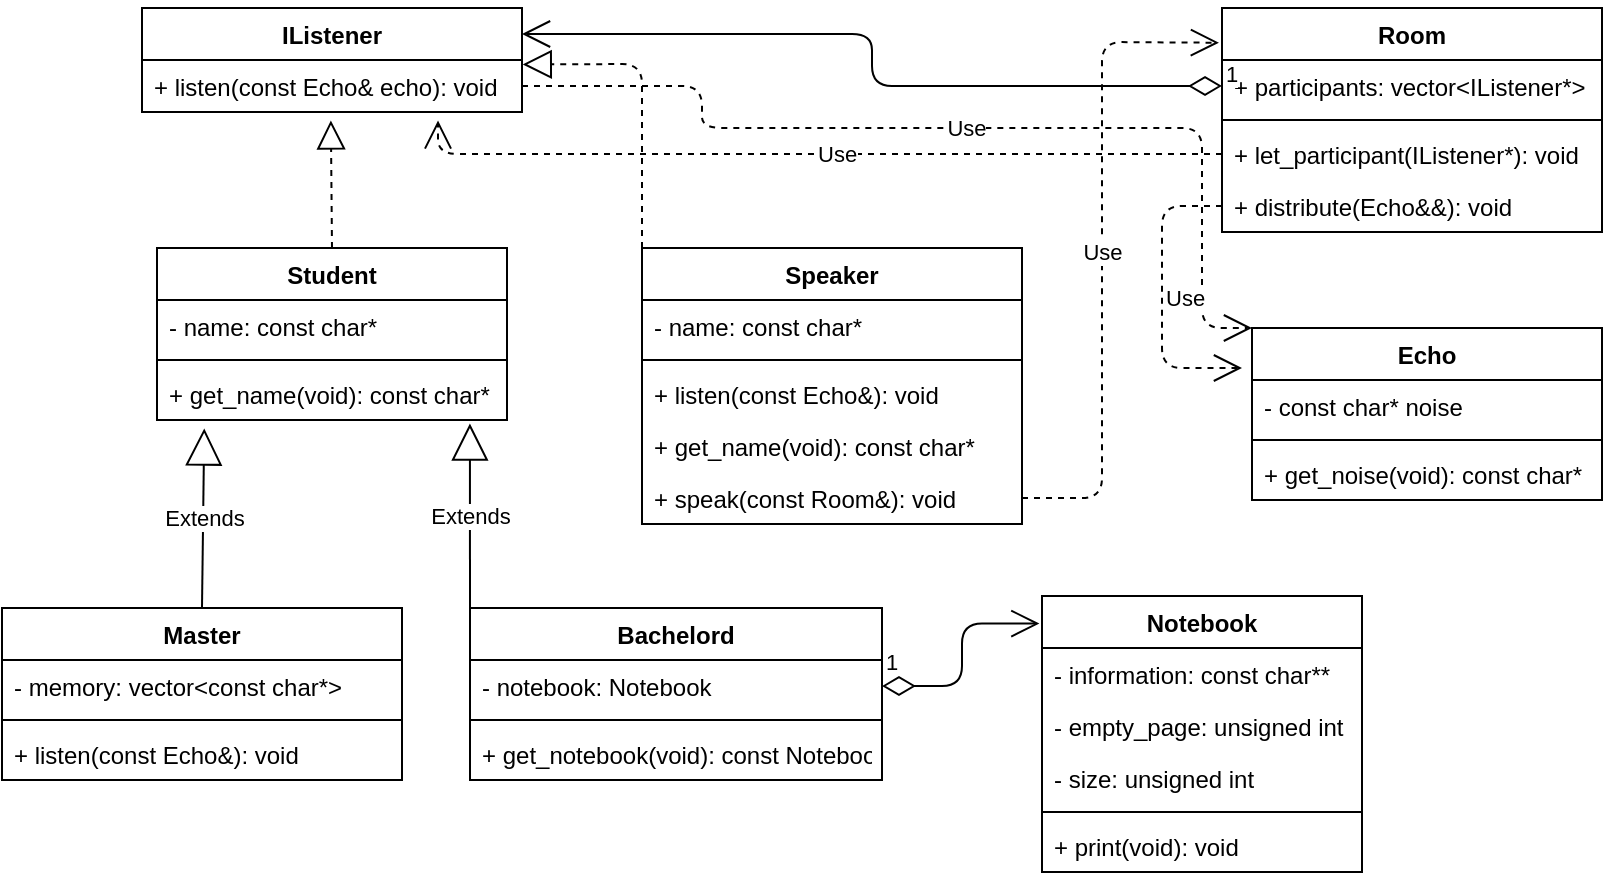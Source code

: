 <mxfile version="15.3.5" type="github">
  <diagram id="tt0GI8Z6bodVGkW7bVP3" name="Page-1">
    <mxGraphModel dx="1038" dy="579" grid="1" gridSize="10" guides="1" tooltips="1" connect="1" arrows="1" fold="1" page="1" pageScale="1" pageWidth="827" pageHeight="1169" math="0" shadow="0">
      <root>
        <mxCell id="0" />
        <mxCell id="1" parent="0" />
        <mxCell id="Qsi2ndbigSoOBBqly5XJ-3" value="IListener" style="swimlane;fontStyle=1;childLayout=stackLayout;horizontal=1;startSize=26;fillColor=none;horizontalStack=0;resizeParent=1;resizeParentMax=0;resizeLast=0;collapsible=1;marginBottom=0;hachureGap=4;pointerEvents=0;" vertex="1" parent="1">
          <mxGeometry x="90" y="40" width="190" height="52" as="geometry">
            <mxRectangle x="90" y="50" width="80" height="26" as="alternateBounds" />
          </mxGeometry>
        </mxCell>
        <mxCell id="Qsi2ndbigSoOBBqly5XJ-4" value="+ listen(const Echo&amp; echo): void" style="text;strokeColor=none;fillColor=none;align=left;verticalAlign=top;spacingLeft=4;spacingRight=4;overflow=hidden;rotatable=0;points=[[0,0.5],[1,0.5]];portConstraint=eastwest;" vertex="1" parent="Qsi2ndbigSoOBBqly5XJ-3">
          <mxGeometry y="26" width="190" height="26" as="geometry" />
        </mxCell>
        <mxCell id="Qsi2ndbigSoOBBqly5XJ-7" value="Student" style="swimlane;fontStyle=1;align=center;verticalAlign=top;childLayout=stackLayout;horizontal=1;startSize=26;horizontalStack=0;resizeParent=1;resizeParentMax=0;resizeLast=0;collapsible=1;marginBottom=0;hachureGap=4;pointerEvents=0;" vertex="1" parent="1">
          <mxGeometry x="97.5" y="160" width="175" height="86" as="geometry" />
        </mxCell>
        <mxCell id="Qsi2ndbigSoOBBqly5XJ-8" value="- name: const char*" style="text;strokeColor=none;fillColor=none;align=left;verticalAlign=top;spacingLeft=4;spacingRight=4;overflow=hidden;rotatable=0;points=[[0,0.5],[1,0.5]];portConstraint=eastwest;" vertex="1" parent="Qsi2ndbigSoOBBqly5XJ-7">
          <mxGeometry y="26" width="175" height="26" as="geometry" />
        </mxCell>
        <mxCell id="Qsi2ndbigSoOBBqly5XJ-9" value="" style="line;strokeWidth=1;fillColor=none;align=left;verticalAlign=middle;spacingTop=-1;spacingLeft=3;spacingRight=3;rotatable=0;labelPosition=right;points=[];portConstraint=eastwest;" vertex="1" parent="Qsi2ndbigSoOBBqly5XJ-7">
          <mxGeometry y="52" width="175" height="8" as="geometry" />
        </mxCell>
        <mxCell id="Qsi2ndbigSoOBBqly5XJ-10" value="+ get_name(void): const char*" style="text;strokeColor=none;fillColor=none;align=left;verticalAlign=top;spacingLeft=4;spacingRight=4;overflow=hidden;rotatable=0;points=[[0,0.5],[1,0.5]];portConstraint=eastwest;" vertex="1" parent="Qsi2ndbigSoOBBqly5XJ-7">
          <mxGeometry y="60" width="175" height="26" as="geometry" />
        </mxCell>
        <mxCell id="Qsi2ndbigSoOBBqly5XJ-11" value="Master" style="swimlane;fontStyle=1;align=center;verticalAlign=top;childLayout=stackLayout;horizontal=1;startSize=26;horizontalStack=0;resizeParent=1;resizeParentMax=0;resizeLast=0;collapsible=1;marginBottom=0;hachureGap=4;pointerEvents=0;" vertex="1" parent="1">
          <mxGeometry x="20" y="340" width="200" height="86" as="geometry" />
        </mxCell>
        <mxCell id="Qsi2ndbigSoOBBqly5XJ-12" value="- memory: vector&lt;const char*&gt;" style="text;strokeColor=none;fillColor=none;align=left;verticalAlign=top;spacingLeft=4;spacingRight=4;overflow=hidden;rotatable=0;points=[[0,0.5],[1,0.5]];portConstraint=eastwest;" vertex="1" parent="Qsi2ndbigSoOBBqly5XJ-11">
          <mxGeometry y="26" width="200" height="26" as="geometry" />
        </mxCell>
        <mxCell id="Qsi2ndbigSoOBBqly5XJ-13" value="" style="line;strokeWidth=1;fillColor=none;align=left;verticalAlign=middle;spacingTop=-1;spacingLeft=3;spacingRight=3;rotatable=0;labelPosition=right;points=[];portConstraint=eastwest;" vertex="1" parent="Qsi2ndbigSoOBBqly5XJ-11">
          <mxGeometry y="52" width="200" height="8" as="geometry" />
        </mxCell>
        <mxCell id="Qsi2ndbigSoOBBqly5XJ-14" value="+ listen(const Echo&amp;): void" style="text;strokeColor=none;fillColor=none;align=left;verticalAlign=top;spacingLeft=4;spacingRight=4;overflow=hidden;rotatable=0;points=[[0,0.5],[1,0.5]];portConstraint=eastwest;" vertex="1" parent="Qsi2ndbigSoOBBqly5XJ-11">
          <mxGeometry y="60" width="200" height="26" as="geometry" />
        </mxCell>
        <mxCell id="Qsi2ndbigSoOBBqly5XJ-15" value="Bachelord" style="swimlane;fontStyle=1;align=center;verticalAlign=top;childLayout=stackLayout;horizontal=1;startSize=26;horizontalStack=0;resizeParent=1;resizeParentMax=0;resizeLast=0;collapsible=1;marginBottom=0;hachureGap=4;pointerEvents=0;" vertex="1" parent="1">
          <mxGeometry x="254" y="340" width="206" height="86" as="geometry" />
        </mxCell>
        <mxCell id="Qsi2ndbigSoOBBqly5XJ-16" value="- notebook: Notebook" style="text;strokeColor=none;fillColor=none;align=left;verticalAlign=top;spacingLeft=4;spacingRight=4;overflow=hidden;rotatable=0;points=[[0,0.5],[1,0.5]];portConstraint=eastwest;" vertex="1" parent="Qsi2ndbigSoOBBqly5XJ-15">
          <mxGeometry y="26" width="206" height="26" as="geometry" />
        </mxCell>
        <mxCell id="Qsi2ndbigSoOBBqly5XJ-17" value="" style="line;strokeWidth=1;fillColor=none;align=left;verticalAlign=middle;spacingTop=-1;spacingLeft=3;spacingRight=3;rotatable=0;labelPosition=right;points=[];portConstraint=eastwest;" vertex="1" parent="Qsi2ndbigSoOBBqly5XJ-15">
          <mxGeometry y="52" width="206" height="8" as="geometry" />
        </mxCell>
        <mxCell id="Qsi2ndbigSoOBBqly5XJ-18" value="+ get_notebook(void): const Notebook&amp;" style="text;strokeColor=none;fillColor=none;align=left;verticalAlign=top;spacingLeft=4;spacingRight=4;overflow=hidden;rotatable=0;points=[[0,0.5],[1,0.5]];portConstraint=eastwest;" vertex="1" parent="Qsi2ndbigSoOBBqly5XJ-15">
          <mxGeometry y="60" width="206" height="26" as="geometry" />
        </mxCell>
        <object label="Notebook" id="Qsi2ndbigSoOBBqly5XJ-19">
          <mxCell style="swimlane;fontStyle=1;align=center;verticalAlign=top;childLayout=stackLayout;horizontal=1;startSize=26;horizontalStack=0;resizeParent=1;resizeParentMax=0;resizeLast=0;collapsible=1;marginBottom=0;hachureGap=4;pointerEvents=0;" vertex="1" parent="1">
            <mxGeometry x="540" y="334" width="160" height="138" as="geometry" />
          </mxCell>
        </object>
        <mxCell id="Qsi2ndbigSoOBBqly5XJ-25" value="- information: const char**" style="text;strokeColor=none;fillColor=none;align=left;verticalAlign=top;spacingLeft=4;spacingRight=4;overflow=hidden;rotatable=0;points=[[0,0.5],[1,0.5]];portConstraint=eastwest;" vertex="1" parent="Qsi2ndbigSoOBBqly5XJ-19">
          <mxGeometry y="26" width="160" height="26" as="geometry" />
        </mxCell>
        <mxCell id="Qsi2ndbigSoOBBqly5XJ-24" value="- empty_page: unsigned int" style="text;strokeColor=none;fillColor=none;align=left;verticalAlign=top;spacingLeft=4;spacingRight=4;overflow=hidden;rotatable=0;points=[[0,0.5],[1,0.5]];portConstraint=eastwest;" vertex="1" parent="Qsi2ndbigSoOBBqly5XJ-19">
          <mxGeometry y="52" width="160" height="26" as="geometry" />
        </mxCell>
        <mxCell id="Qsi2ndbigSoOBBqly5XJ-20" value="- size: unsigned int" style="text;strokeColor=none;fillColor=none;align=left;verticalAlign=top;spacingLeft=4;spacingRight=4;overflow=hidden;rotatable=0;points=[[0,0.5],[1,0.5]];portConstraint=eastwest;" vertex="1" parent="Qsi2ndbigSoOBBqly5XJ-19">
          <mxGeometry y="78" width="160" height="26" as="geometry" />
        </mxCell>
        <mxCell id="Qsi2ndbigSoOBBqly5XJ-21" value="" style="line;strokeWidth=1;fillColor=none;align=left;verticalAlign=middle;spacingTop=-1;spacingLeft=3;spacingRight=3;rotatable=0;labelPosition=right;points=[];portConstraint=eastwest;" vertex="1" parent="Qsi2ndbigSoOBBqly5XJ-19">
          <mxGeometry y="104" width="160" height="8" as="geometry" />
        </mxCell>
        <mxCell id="Qsi2ndbigSoOBBqly5XJ-22" value="+ print(void): void" style="text;strokeColor=none;fillColor=none;align=left;verticalAlign=top;spacingLeft=4;spacingRight=4;overflow=hidden;rotatable=0;points=[[0,0.5],[1,0.5]];portConstraint=eastwest;" vertex="1" parent="Qsi2ndbigSoOBBqly5XJ-19">
          <mxGeometry y="112" width="160" height="26" as="geometry" />
        </mxCell>
        <mxCell id="Qsi2ndbigSoOBBqly5XJ-26" value="Speaker" style="swimlane;fontStyle=1;align=center;verticalAlign=top;childLayout=stackLayout;horizontal=1;startSize=26;horizontalStack=0;resizeParent=1;resizeParentMax=0;resizeLast=0;collapsible=1;marginBottom=0;hachureGap=4;pointerEvents=0;" vertex="1" parent="1">
          <mxGeometry x="340" y="160" width="190" height="138" as="geometry" />
        </mxCell>
        <mxCell id="Qsi2ndbigSoOBBqly5XJ-27" value="- name: const char*" style="text;strokeColor=none;fillColor=none;align=left;verticalAlign=top;spacingLeft=4;spacingRight=4;overflow=hidden;rotatable=0;points=[[0,0.5],[1,0.5]];portConstraint=eastwest;" vertex="1" parent="Qsi2ndbigSoOBBqly5XJ-26">
          <mxGeometry y="26" width="190" height="26" as="geometry" />
        </mxCell>
        <mxCell id="Qsi2ndbigSoOBBqly5XJ-28" value="" style="line;strokeWidth=1;fillColor=none;align=left;verticalAlign=middle;spacingTop=-1;spacingLeft=3;spacingRight=3;rotatable=0;labelPosition=right;points=[];portConstraint=eastwest;" vertex="1" parent="Qsi2ndbigSoOBBqly5XJ-26">
          <mxGeometry y="52" width="190" height="8" as="geometry" />
        </mxCell>
        <mxCell id="Qsi2ndbigSoOBBqly5XJ-29" value="+ listen(const Echo&amp;): void" style="text;strokeColor=none;fillColor=none;align=left;verticalAlign=top;spacingLeft=4;spacingRight=4;overflow=hidden;rotatable=0;points=[[0,0.5],[1,0.5]];portConstraint=eastwest;" vertex="1" parent="Qsi2ndbigSoOBBqly5XJ-26">
          <mxGeometry y="60" width="190" height="26" as="geometry" />
        </mxCell>
        <mxCell id="Qsi2ndbigSoOBBqly5XJ-54" value="+ get_name(void): const char*" style="text;strokeColor=none;fillColor=none;align=left;verticalAlign=top;spacingLeft=4;spacingRight=4;overflow=hidden;rotatable=0;points=[[0,0.5],[1,0.5]];portConstraint=eastwest;hachureGap=4;pointerEvents=0;" vertex="1" parent="Qsi2ndbigSoOBBqly5XJ-26">
          <mxGeometry y="86" width="190" height="26" as="geometry" />
        </mxCell>
        <mxCell id="Qsi2ndbigSoOBBqly5XJ-30" value="+ speak(const Room&amp;): void" style="text;strokeColor=none;fillColor=none;align=left;verticalAlign=top;spacingLeft=4;spacingRight=4;overflow=hidden;rotatable=0;points=[[0,0.5],[1,0.5]];portConstraint=eastwest;" vertex="1" parent="Qsi2ndbigSoOBBqly5XJ-26">
          <mxGeometry y="112" width="190" height="26" as="geometry" />
        </mxCell>
        <mxCell id="Qsi2ndbigSoOBBqly5XJ-31" value="Room" style="swimlane;fontStyle=1;align=center;verticalAlign=top;childLayout=stackLayout;horizontal=1;startSize=26;horizontalStack=0;resizeParent=1;resizeParentMax=0;resizeLast=0;collapsible=1;marginBottom=0;hachureGap=4;pointerEvents=0;" vertex="1" parent="1">
          <mxGeometry x="630" y="40" width="190" height="112" as="geometry" />
        </mxCell>
        <mxCell id="Qsi2ndbigSoOBBqly5XJ-32" value="+ participants: vector&lt;IListener*&gt;" style="text;strokeColor=none;fillColor=none;align=left;verticalAlign=top;spacingLeft=4;spacingRight=4;overflow=hidden;rotatable=0;points=[[0,0.5],[1,0.5]];portConstraint=eastwest;" vertex="1" parent="Qsi2ndbigSoOBBqly5XJ-31">
          <mxGeometry y="26" width="190" height="26" as="geometry" />
        </mxCell>
        <mxCell id="Qsi2ndbigSoOBBqly5XJ-33" value="" style="line;strokeWidth=1;fillColor=none;align=left;verticalAlign=middle;spacingTop=-1;spacingLeft=3;spacingRight=3;rotatable=0;labelPosition=right;points=[];portConstraint=eastwest;" vertex="1" parent="Qsi2ndbigSoOBBqly5XJ-31">
          <mxGeometry y="52" width="190" height="8" as="geometry" />
        </mxCell>
        <mxCell id="Qsi2ndbigSoOBBqly5XJ-34" value="+ let_participant(IListener*): void" style="text;strokeColor=none;fillColor=none;align=left;verticalAlign=top;spacingLeft=4;spacingRight=4;overflow=hidden;rotatable=0;points=[[0,0.5],[1,0.5]];portConstraint=eastwest;" vertex="1" parent="Qsi2ndbigSoOBBqly5XJ-31">
          <mxGeometry y="60" width="190" height="26" as="geometry" />
        </mxCell>
        <mxCell id="Qsi2ndbigSoOBBqly5XJ-35" value="+ distribute(Echo&amp;&amp;): void" style="text;strokeColor=none;fillColor=none;align=left;verticalAlign=top;spacingLeft=4;spacingRight=4;overflow=hidden;rotatable=0;points=[[0,0.5],[1,0.5]];portConstraint=eastwest;" vertex="1" parent="Qsi2ndbigSoOBBqly5XJ-31">
          <mxGeometry y="86" width="190" height="26" as="geometry" />
        </mxCell>
        <mxCell id="Qsi2ndbigSoOBBqly5XJ-36" value="Echo" style="swimlane;fontStyle=1;align=center;verticalAlign=top;childLayout=stackLayout;horizontal=1;startSize=26;horizontalStack=0;resizeParent=1;resizeParentMax=0;resizeLast=0;collapsible=1;marginBottom=0;hachureGap=4;pointerEvents=0;" vertex="1" parent="1">
          <mxGeometry x="645" y="200" width="175" height="86" as="geometry" />
        </mxCell>
        <mxCell id="Qsi2ndbigSoOBBqly5XJ-37" value="- const char* noise" style="text;strokeColor=none;fillColor=none;align=left;verticalAlign=top;spacingLeft=4;spacingRight=4;overflow=hidden;rotatable=0;points=[[0,0.5],[1,0.5]];portConstraint=eastwest;" vertex="1" parent="Qsi2ndbigSoOBBqly5XJ-36">
          <mxGeometry y="26" width="175" height="26" as="geometry" />
        </mxCell>
        <mxCell id="Qsi2ndbigSoOBBqly5XJ-38" value="" style="line;strokeWidth=1;fillColor=none;align=left;verticalAlign=middle;spacingTop=-1;spacingLeft=3;spacingRight=3;rotatable=0;labelPosition=right;points=[];portConstraint=eastwest;" vertex="1" parent="Qsi2ndbigSoOBBqly5XJ-36">
          <mxGeometry y="52" width="175" height="8" as="geometry" />
        </mxCell>
        <mxCell id="Qsi2ndbigSoOBBqly5XJ-39" value="+ get_noise(void): const char*" style="text;strokeColor=none;fillColor=none;align=left;verticalAlign=top;spacingLeft=4;spacingRight=4;overflow=hidden;rotatable=0;points=[[0,0.5],[1,0.5]];portConstraint=eastwest;" vertex="1" parent="Qsi2ndbigSoOBBqly5XJ-36">
          <mxGeometry y="60" width="175" height="26" as="geometry" />
        </mxCell>
        <mxCell id="Qsi2ndbigSoOBBqly5XJ-42" value="" style="endArrow=block;dashed=1;endFill=0;endSize=12;html=1;sourcePerimeterSpacing=8;targetPerimeterSpacing=8;exitX=0.5;exitY=0;exitDx=0;exitDy=0;entryX=0.497;entryY=1.162;entryDx=0;entryDy=0;entryPerimeter=0;" edge="1" parent="1" source="Qsi2ndbigSoOBBqly5XJ-7" target="Qsi2ndbigSoOBBqly5XJ-4">
          <mxGeometry width="160" relative="1" as="geometry">
            <mxPoint x="330" y="300" as="sourcePoint" />
            <mxPoint x="490" y="300" as="targetPoint" />
          </mxGeometry>
        </mxCell>
        <mxCell id="Qsi2ndbigSoOBBqly5XJ-43" value="Extends" style="endArrow=block;endSize=16;endFill=0;html=1;sourcePerimeterSpacing=8;targetPerimeterSpacing=8;exitX=0.5;exitY=0;exitDx=0;exitDy=0;entryX=0.135;entryY=1.162;entryDx=0;entryDy=0;entryPerimeter=0;" edge="1" parent="1" source="Qsi2ndbigSoOBBqly5XJ-11" target="Qsi2ndbigSoOBBqly5XJ-10">
          <mxGeometry width="160" relative="1" as="geometry">
            <mxPoint x="120" y="290" as="sourcePoint" />
            <mxPoint x="280" y="290" as="targetPoint" />
          </mxGeometry>
        </mxCell>
        <mxCell id="Qsi2ndbigSoOBBqly5XJ-44" value="Extends" style="endArrow=block;endSize=16;endFill=0;html=1;sourcePerimeterSpacing=8;targetPerimeterSpacing=8;exitX=0;exitY=0;exitDx=0;exitDy=0;entryX=0.894;entryY=1.069;entryDx=0;entryDy=0;entryPerimeter=0;" edge="1" parent="1" source="Qsi2ndbigSoOBBqly5XJ-15" target="Qsi2ndbigSoOBBqly5XJ-10">
          <mxGeometry width="160" relative="1" as="geometry">
            <mxPoint x="260" y="300" as="sourcePoint" />
            <mxPoint x="420" y="300" as="targetPoint" />
          </mxGeometry>
        </mxCell>
        <mxCell id="Qsi2ndbigSoOBBqly5XJ-45" value="" style="endArrow=block;dashed=1;endFill=0;endSize=12;html=1;sourcePerimeterSpacing=8;targetPerimeterSpacing=8;exitX=0;exitY=0;exitDx=0;exitDy=0;entryX=1.002;entryY=0.085;entryDx=0;entryDy=0;entryPerimeter=0;" edge="1" parent="1" source="Qsi2ndbigSoOBBqly5XJ-26" target="Qsi2ndbigSoOBBqly5XJ-4">
          <mxGeometry width="160" relative="1" as="geometry">
            <mxPoint x="430" y="110" as="sourcePoint" />
            <mxPoint x="590" y="110" as="targetPoint" />
            <Array as="points">
              <mxPoint x="340" y="68" />
            </Array>
          </mxGeometry>
        </mxCell>
        <mxCell id="Qsi2ndbigSoOBBqly5XJ-46" value="Use" style="endArrow=open;endSize=12;dashed=1;html=1;sourcePerimeterSpacing=8;targetPerimeterSpacing=8;exitX=1;exitY=0.5;exitDx=0;exitDy=0;entryX=-0.008;entryY=0.155;entryDx=0;entryDy=0;entryPerimeter=0;" edge="1" parent="1" source="Qsi2ndbigSoOBBqly5XJ-30" target="Qsi2ndbigSoOBBqly5XJ-31">
          <mxGeometry width="160" relative="1" as="geometry">
            <mxPoint x="500" y="40" as="sourcePoint" />
            <mxPoint x="660" y="40" as="targetPoint" />
            <Array as="points">
              <mxPoint x="570" y="285" />
              <mxPoint x="570" y="57" />
            </Array>
          </mxGeometry>
        </mxCell>
        <mxCell id="Qsi2ndbigSoOBBqly5XJ-47" value="Use" style="endArrow=open;endSize=12;dashed=1;html=1;sourcePerimeterSpacing=8;targetPerimeterSpacing=8;exitX=1;exitY=0.5;exitDx=0;exitDy=0;entryX=0;entryY=0;entryDx=0;entryDy=0;" edge="1" parent="1" source="Qsi2ndbigSoOBBqly5XJ-4" target="Qsi2ndbigSoOBBqly5XJ-36">
          <mxGeometry width="160" relative="1" as="geometry">
            <mxPoint x="310" y="110" as="sourcePoint" />
            <mxPoint x="470" y="110" as="targetPoint" />
            <Array as="points">
              <mxPoint x="370" y="79" />
              <mxPoint x="370" y="100" />
              <mxPoint x="620" y="100" />
              <mxPoint x="620" y="200" />
            </Array>
          </mxGeometry>
        </mxCell>
        <mxCell id="Qsi2ndbigSoOBBqly5XJ-48" value="1" style="endArrow=open;html=1;endSize=12;startArrow=diamondThin;startSize=14;startFill=0;edgeStyle=orthogonalEdgeStyle;align=left;verticalAlign=bottom;sourcePerimeterSpacing=8;targetPerimeterSpacing=8;exitX=1;exitY=0.5;exitDx=0;exitDy=0;entryX=-0.008;entryY=0.1;entryDx=0;entryDy=0;entryPerimeter=0;" edge="1" parent="1" source="Qsi2ndbigSoOBBqly5XJ-16" target="Qsi2ndbigSoOBBqly5XJ-19">
          <mxGeometry x="-1" y="3" relative="1" as="geometry">
            <mxPoint x="470" y="300" as="sourcePoint" />
            <mxPoint x="630" y="300" as="targetPoint" />
          </mxGeometry>
        </mxCell>
        <mxCell id="Qsi2ndbigSoOBBqly5XJ-50" value="1" style="endArrow=open;html=1;endSize=12;startArrow=diamondThin;startSize=14;startFill=0;edgeStyle=orthogonalEdgeStyle;align=left;verticalAlign=bottom;sourcePerimeterSpacing=8;targetPerimeterSpacing=8;entryX=1;entryY=0.25;entryDx=0;entryDy=0;exitX=0;exitY=0.5;exitDx=0;exitDy=0;" edge="1" parent="1" source="Qsi2ndbigSoOBBqly5XJ-32" target="Qsi2ndbigSoOBBqly5XJ-3">
          <mxGeometry x="-1" y="3" relative="1" as="geometry">
            <mxPoint x="380" y="40" as="sourcePoint" />
            <mxPoint x="540" y="40" as="targetPoint" />
          </mxGeometry>
        </mxCell>
        <mxCell id="Qsi2ndbigSoOBBqly5XJ-51" value="Use" style="endArrow=open;endSize=12;dashed=1;html=1;sourcePerimeterSpacing=8;targetPerimeterSpacing=8;align=left;entryX=0.779;entryY=1.162;entryDx=0;entryDy=0;entryPerimeter=0;" edge="1" parent="1" target="Qsi2ndbigSoOBBqly5XJ-4">
          <mxGeometry width="160" relative="1" as="geometry">
            <mxPoint x="630" y="113" as="sourcePoint" />
            <mxPoint x="520" y="120" as="targetPoint" />
            <Array as="points">
              <mxPoint x="238" y="113" />
            </Array>
          </mxGeometry>
        </mxCell>
        <mxCell id="Qsi2ndbigSoOBBqly5XJ-52" value="Use" style="endArrow=open;endSize=12;dashed=1;html=1;sourcePerimeterSpacing=8;targetPerimeterSpacing=8;align=left;exitX=0;exitY=0.5;exitDx=0;exitDy=0;" edge="1" parent="1" source="Qsi2ndbigSoOBBqly5XJ-35">
          <mxGeometry width="160" relative="1" as="geometry">
            <mxPoint x="730" y="150" as="sourcePoint" />
            <mxPoint x="640" y="220" as="targetPoint" />
            <Array as="points">
              <mxPoint x="600" y="139" />
              <mxPoint x="600" y="220" />
            </Array>
          </mxGeometry>
        </mxCell>
      </root>
    </mxGraphModel>
  </diagram>
</mxfile>

